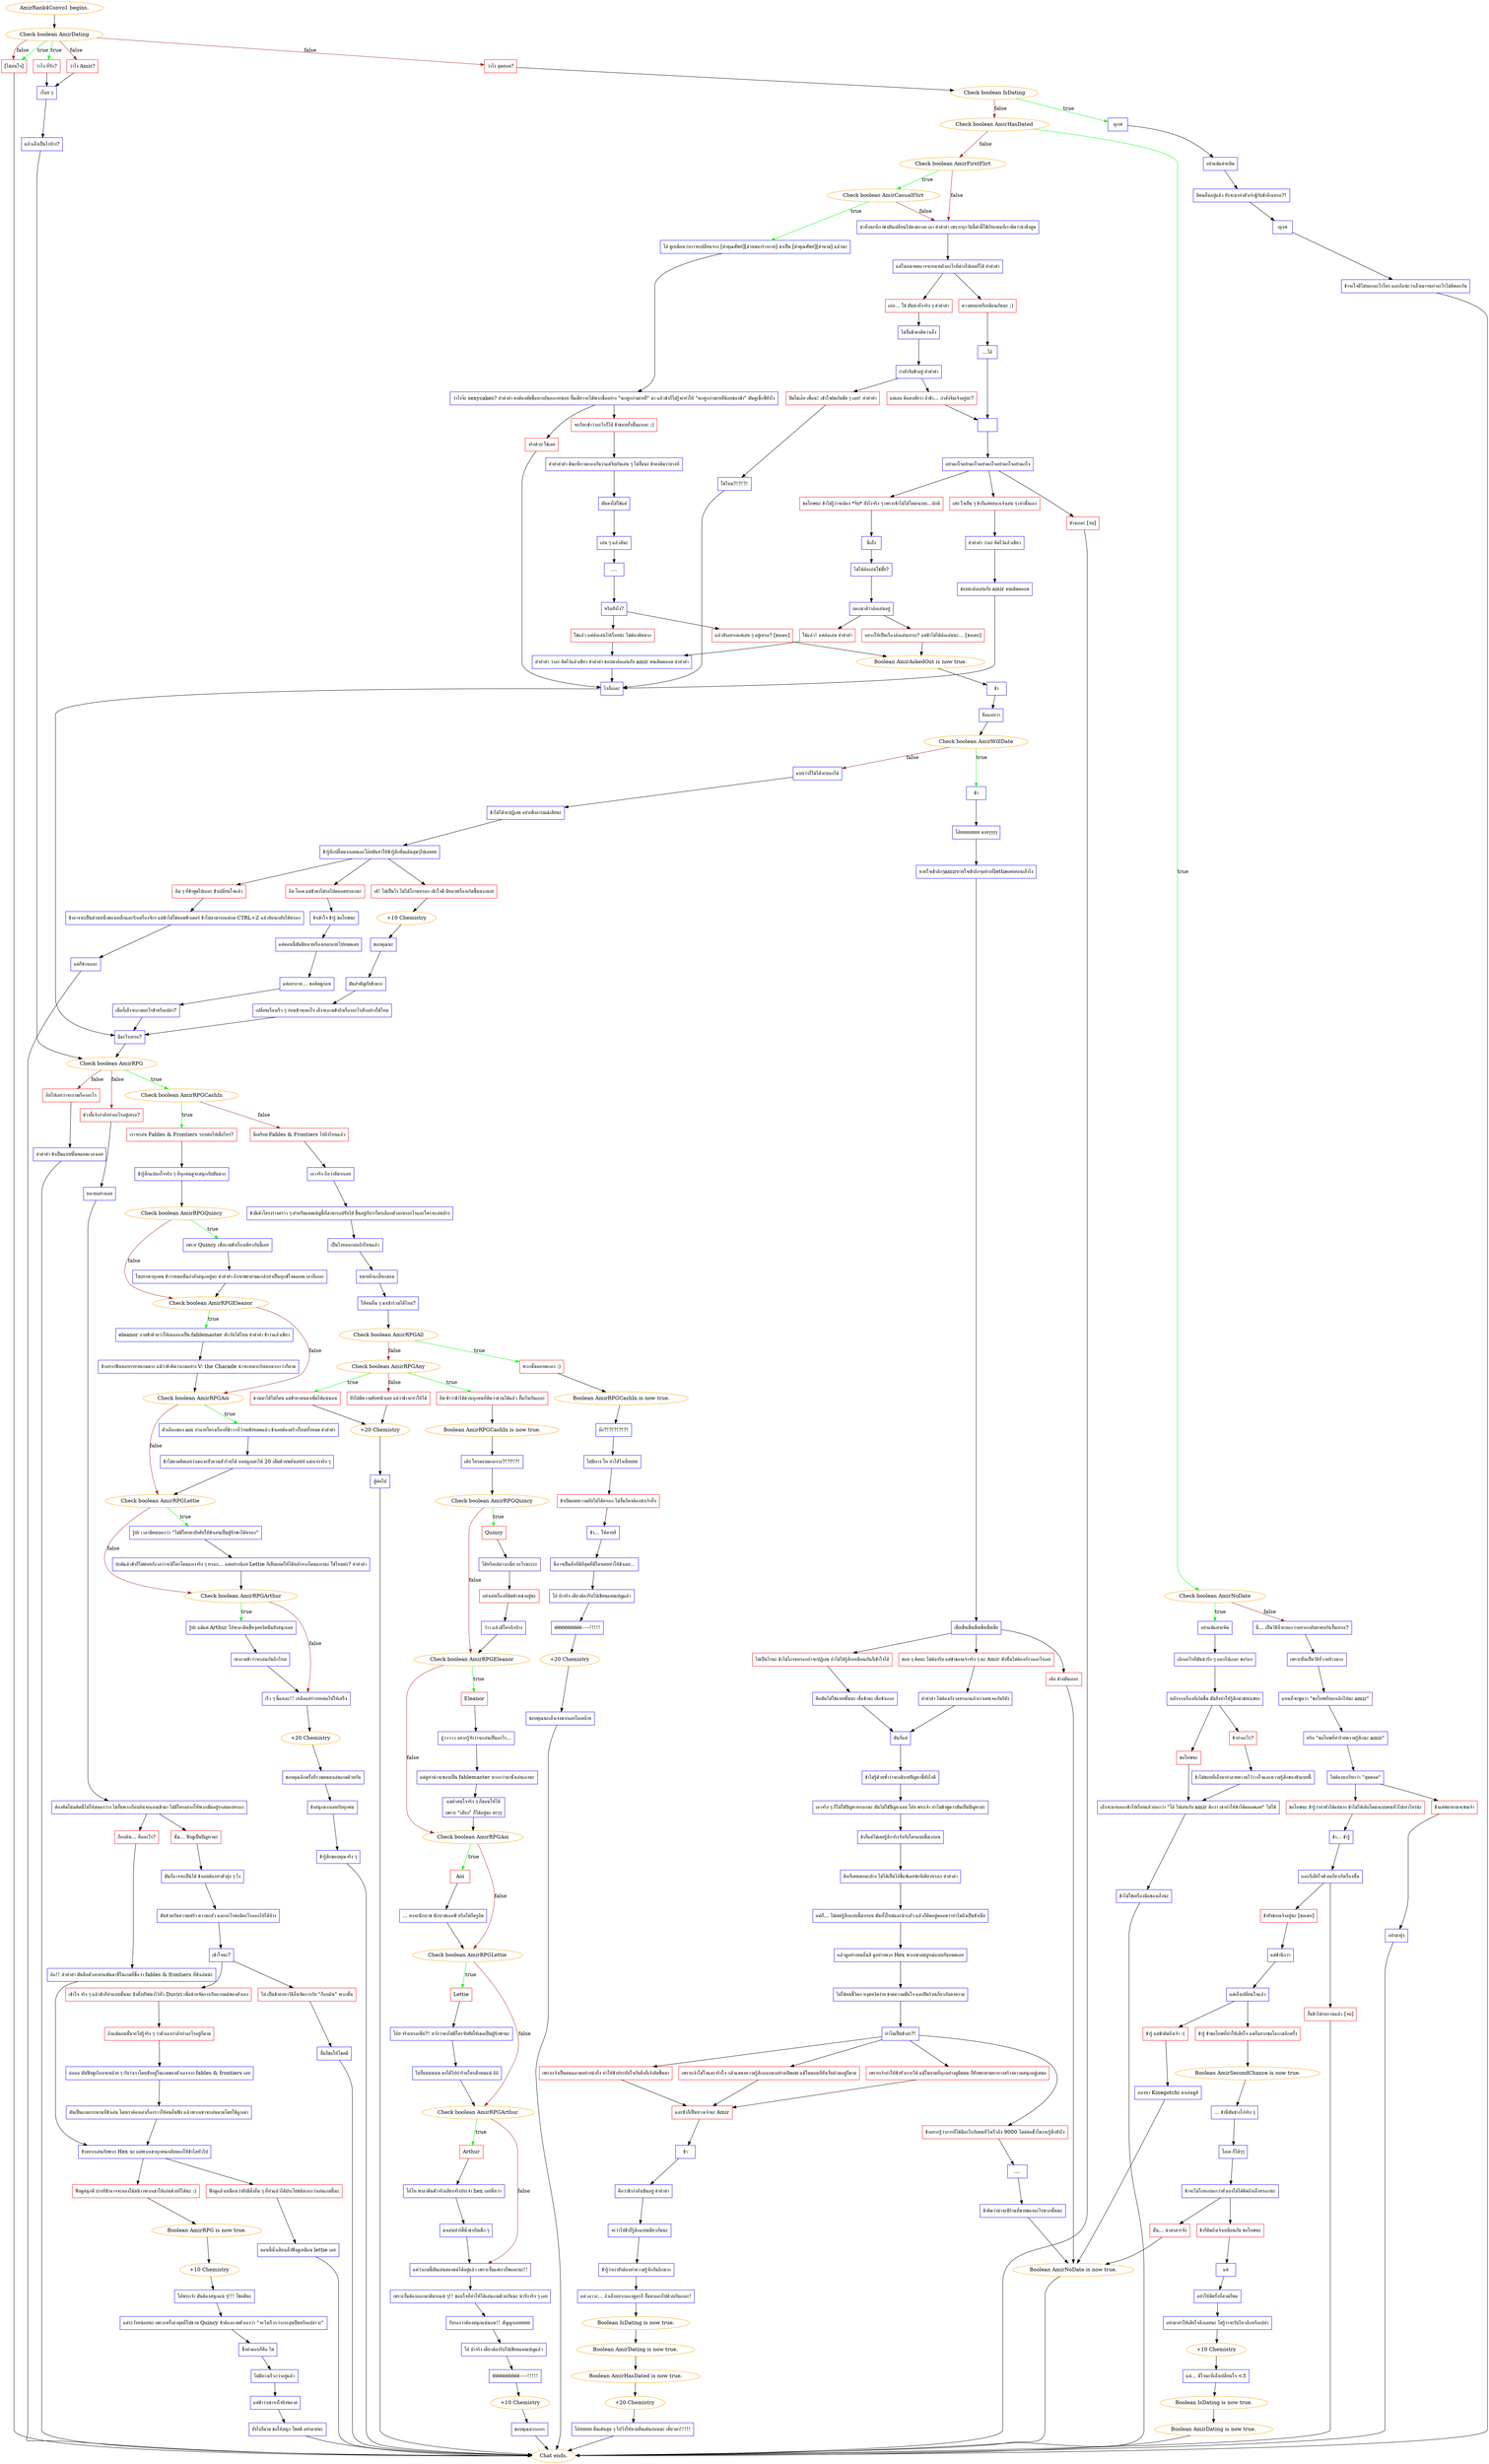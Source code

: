 digraph {
	"AmirRank4Convo1 begins." [color=orange];
		"AmirRank4Convo1 begins." -> j1546680134;
	j1546680134 [label="Check boolean AmirDating",color=orange];
		j1546680134 -> j4025794470 [label=true,color=green];
		j1546680134 -> j3001038503 [label=true,color=green];
		j1546680134 -> j4235984936 [label=false,color=brown];
		j1546680134 -> j2697549876 [label=false,color=brown];
		j1546680134 -> j3001038503 [label=false,color=brown];
	j4025794470 [label="ว่าไง ที่รัก?",shape=box,color=red];
		j4025794470 -> j3021072701;
	j3001038503 [label="[ไม่สนใจ]",shape=box,color=red];
		j3001038503 -> "Chat ends.";
	j4235984936 [label="ว่าไง Amir?",shape=box,color=red];
		j4235984936 -> j3021072701;
	j2697549876 [label="ว่าไง สุดฮอต?",shape=box,color=red];
		j2697549876 -> j2868275779;
	j3021072701 [label="เรื่อย ๆ",shape=box,color=blue];
		j3021072701 -> j758934069;
	"Chat ends." [color=orange];
	j2868275779 [label="Check boolean IsDating",color=orange];
		j2868275779 -> j1269012655 [label=true,color=green];
		j2868275779 -> j3137870552 [label=false,color=brown];
	j758934069 [label="แล้วเอ็งเป็นไงบ้าง?",shape=box,color=blue];
		j758934069 -> j951173510;
	j1269012655 [label="ทุเรศ",shape=box,color=blue];
		j1269012655 -> j38527066;
	j3137870552 [label="Check boolean AmirHasDated",color=orange];
		j3137870552 -> j1373206343 [label=true,color=green];
		j3137870552 -> j149341729 [label=false,color=brown];
	j951173510 [label="Check boolean AmirRPG",color=orange];
		j951173510 -> j2276043232 [label=true,color=green];
		j951173510 -> j645529126 [label=false,color=brown];
		j951173510 -> j1363452845 [label=false,color=brown];
	j38527066 [label="อย่าแม้แต่จะคิด",shape=box,color=blue];
		j38527066 -> j159554211;
	j1373206343 [label="Check boolean AmirNoDate",color=orange];
		j1373206343 -> j3198959023 [label=true,color=green];
		j1373206343 -> j3970284552 [label=false,color=brown];
	j149341729 [label="Check boolean AmirFirstFlirt",color=orange];
		j149341729 -> j3288259453 [label=true,color=green];
		j149341729 -> j1971414514 [label=false,color=brown];
	j2276043232 [label="Check boolean AmirRPGCashIn",color=orange];
		j2276043232 -> j2916528371 [label=true,color=green];
		j2276043232 -> j4001776047 [label=false,color=brown];
	j645529126 [label="ช่วงนี้เจ้ากำลังทำอะไรอยู่เหรอ?",shape=box,color=red];
		j645529126 -> j1164793948;
	j1363452845 [label="ลืมไปเลยว่าจะถามเรื่องอะไร",shape=box,color=red];
		j1363452845 -> j2323399136;
	j159554211 [label="มีคนอื่นอยู่แล้ว ยังจะมาทำตัวเจ้าชู้กับข้าอีกเหรอ?!",shape=box,color=blue];
		j159554211 -> j2427171590;
	j3198959023 [label="อย่าแม้แต่จะคิด",shape=box,color=blue];
		j3198959023 -> j180244186;
	j3970284552 [label="นี่... เป็นวิธีที่จะบอกว่าอยากกลับมาคบกันงั้นเหรอ?",shape=box,color=blue];
		j3970284552 -> j771292467;
	j3288259453 [label="Check boolean AmirCasualFlirt",color=orange];
		j3288259453 -> j1348255640 [label=true,color=green];
		j3288259453 -> j1971414514 [label=false,color=brown];
	j1971414514 [label="น่าทึ่งนะที่ภาษามันเปลี่ยนไปตามกาลเวลา ฮ่าฮ่าฮ่า เพราะทุกวันนี้คำนี้ใช้เรียกคนที่เราคิดว่าน่าดึงดูด",shape=box,color=blue];
		j1971414514 -> j2972698395;
	j2916528371 [label="เราจะเล่น Fables & Frontiers รอบต่อไปเมื่อไหร่?",shape=box,color=red];
		j2916528371 -> j1373408615;
	j4001776047 [label="นี่เตรียม Fables & Frontiers ไปถึงไหนแล้ว",shape=box,color=red];
		j4001776047 -> j1881711079;
	j1164793948 [label="หลายอย่างเลย",shape=box,color=blue];
		j1164793948 -> j1219669481;
	j2323399136 [label="ฮ่าฮ่าฮ่า ข้าเป็นแบบนั้นตลอดเวลาเลย",shape=box,color=blue];
		j2323399136 -> "Chat ends.";
	j2427171590 [label="ทุเรศ",shape=box,color=blue];
		j2427171590 -> j2044062206;
	j180244186 [label="เลิกอะไรที่มันน่ารัก ๆ ออกไปเถอะ ขอร้อง",shape=box,color=blue];
		j180244186 -> j564065367;
	j771292467 [label="เพราะนั่นเป็นวิธีที่วายป่วงมาก",shape=box,color=blue];
		j771292467 -> j1908582980;
	j1348255640 [label="โอ้ ดูเหมือนว่าเราจะเปลี่ยนจาก [คำคุณศัพท์][ส่วนของร่างกาย] มาเป็น [คำคุณศัพท์][คำนาม] แล้วนะ",shape=box,color=blue];
		j1348255640 -> j1965421187;
	j2972698395 [label="แต่ในอนาคตอาจจะหมายถึงอะไรที่ต่างไปเลยก็ได้ ฮ่าฮ่าฮ่า",shape=box,color=blue];
		j2972698395 -> j1875570659;
		j2972698395 -> j2355123955;
	j1373408615 [label="ข้ารู้สึกแปลกใจจริง ๆ ที่ทุกคนดูจะสนุกกับมันมาก",shape=box,color=blue];
		j1373408615 -> j1055062996;
	j1881711079 [label="เอาจริง ถือว่าดีมากเลย",shape=box,color=blue];
		j1881711079 -> j3085745015;
	j1219669481 [label="ต้องคิดโน่นคิดนี่ไม่ให้สมองว่าง ไม่งั้นพวกก็อบลินจะแอบเข้ามา ไม่มีใครอยากให้พวกมันอยู่รกสมองหรอก",shape=box,color=blue];
		j1219669481 -> j1401980905;
		j1219669481 -> j1595242781;
	j2044062206 [label="ข้าจะใจดีไม่บอกอะไรใคร และถือซะว่าเอ็งเมาจนทำอะไรไม่คิดละกัน",shape=box,color=blue];
		j2044062206 -> "Chat ends.";
	j564065367 [label="หลังจากเรื่องที่เกิดขึ้น มันยิ่งทำให้รู้สึกน่าขยะแขยง",shape=box,color=blue];
		j564065367 -> j2696541706;
		j564065367 -> j3106844035;
	j1908582980 [label="แทนที่จะพูดว่า \"ขอโทษที่บอกเลิกไปนะ amir\"",shape=box,color=blue];
		j1908582980 -> j1063612198;
	j1965421187 [label="ว่าไงจ๊ะ sexycakes? ฮ่าฮ่าฮ่า คงต้องตัดชื่อบางอันออกหน่อย งั้นเดี๋ยวจะได้พวกชื่ออย่าง \"นกฮูกกำมะหยี่\" มา แล้วข้าก็ไม่รู้จะทำให้ \"นกฮูกกำมะหยี่น้อยของข้า\" มันดูเซ็กซี่ยังไง",shape=box,color=blue];
		j1965421187 -> j2944213606;
		j1965421187 -> j2516556388;
	j1875570659 [label="เอ่อ... ใช่ มันน่าทึ่งจริง ๆ ฮ่าฮ่าฮ่า",shape=box,color=red];
		j1875570659 -> j1022242158;
	j2355123955 [label="ความหมายก็เหมือนกันนะ ;)",shape=box,color=red];
		j2355123955 -> j3711448831;
	j1055062996 [label="Check boolean AmirRPGQuincy",color=orange];
		j1055062996 -> j2389995620 [label=true,color=green];
		j1055062996 -> j3649186233 [label=false,color=brown];
	j3085745015 [label="ข้ามีเค้าโครงร่างคร่าว ๆ สำหรับแคมเปญนี้ที่สามารถปรับได้ ขึ้นอยู่กับว่าใครเลือกตัวละครอะไรและใครจะเล่นบ้าง",shape=box,color=blue];
		j3085745015 -> j558964515;
	j1401980905 [label="นั่น... ฟังดูเป็นปัญหานะ",shape=box,color=red];
		j1401980905 -> j4135420624;
	j1595242781 [label="ก็อบลิน... คืออะไร?",shape=box,color=red];
		j1595242781 -> j2376330154;
	j2696541706 [label="ขอโทษนะ",shape=box,color=red];
		j2696541706 -> j4106655710;
	j3106844035 [label="ข้าทำอะไร?",shape=box,color=red];
		j3106844035 -> j344464806;
	j1063612198 [label="หรือ \"ขอโทษที่ทำร้ายความรู้สึกนะ amir\"",shape=box,color=blue];
		j1063612198 -> j1276073518;
	j2944213606 [label="จะเรียกข้าว่าอะไรก็ได้ ข้าชอบทั้งนั้นแหละ ;)",shape=box,color=red];
		j2944213606 -> j2662712506;
	j2516556388 [label="จริงด้วย ใช่เลย",shape=box,color=red];
		j2516556388 -> j38154875;
	j1022242158 [label="ไม่งั้นข้าคงคิดว่าเอ็ง",shape=box,color=blue];
		j1022242158 -> j684160746;
	j3711448831 [label="...โอ้",shape=box,color=blue];
		j3711448831 -> j2541789957;
	j2389995620 [label="เพราะ Quincy เพิ่งถามข้าเรื่องเดียวกันนี้เลย",shape=box,color=blue];
		j2389995620 -> j584740698;
	j3649186233 [label="Check boolean AmirRPGEleanor",color=orange];
		j3649186233 -> j425327549 [label=true,color=green];
		j3649186233 -> j1319037662 [label=false,color=brown];
	j558964515 [label="เป็นไงหลอกล่อถึงไหนแล้ว",shape=box,color=blue];
		j558964515 -> j3164293178;
	j4135420624 [label="มันก็อาจจะเป็นได้ ข้าเลยต้องทำตัวยุ่ง ๆ ไง",shape=box,color=blue];
		j4135420624 -> j1705659337;
	j2376330154 [label="อ้อ!! ฮ่าฮ่าฮ่า มันคือตัวละครแฟนตาซีในเกมที่ชื่อว่า fables & frontiers ที่ข้าเล่นน่ะ",shape=box,color=blue];
		j2376330154 -> j1006379437;
	j4106655710 [label="เอ็งจะมาหลอกข้าไปเรื่อยแล้วบอกว่า \"โอ้ ไปเล่นกับ amir ดีกว่า เขาทำให้ขำได้ตลอดเลย\" ไม่ได้",shape=box,color=blue];
		j4106655710 -> j4063077976;
	j344464806 [label="ข้าไม่ชอบที่เอ็งมาทำลายความไว้วางใจและความรู้สึกของข้าแบบนี้",shape=box,color=blue];
		j344464806 -> j4106655710;
	j1276073518 [label="ไม่ต้องมาเรียกว่า \"สุดฮอต\"",shape=box,color=blue];
		j1276073518 -> j2397721241;
		j1276073518 -> j1927542096;
	j2662712506 [label="ฮ่าฮ่าฮ่าฮ่า ดีนะที่เราตกลงกันว่าแค่จีบกันเล่น ๆ ไม่งั้นนะ ข้าคงคิดว่าบางที",shape=box,color=blue];
		j2662712506 -> j534570768;
	j38154875 [label="ไงก็เถอะ",shape=box,color=blue];
		j38154875 -> j2016904725;
	j684160746 [label="กำลังจีบข้าอยู่ ฮ่าฮ่าฮ่า",shape=box,color=blue];
		j684160746 -> j2418045433;
		j684160746 -> j255841175;
	j2541789957 [label=" ",shape=box,color=blue];
		j2541789957 -> j3657672804;
	j584740698 [label="ในบรรดาทุกคน ข้าว่าหมอนั่นกำลังสนุกอยู่นะ ฮ่าฮ่าฮ่า ถึงจะพยายามแกล้งทำเป็นทุกข์ใจตลอดเวลาก็เถอะ",shape=box,color=blue];
		j584740698 -> j3649186233;
	j425327549 [label="eleanor ถามข้าด้วยว่าให้เธอลองเป็น fablemaster สักวันได้ไหม ฮ่าฮ่าฮ่า ข้าว่าแล้วเชียว",shape=box,color=blue];
		j425327549 -> j2303192872;
	j1319037662 [label="Check boolean AmirRPGAoi",color=orange];
		j1319037662 -> j3157576989 [label=true,color=green];
		j1319037662 -> j815849730 [label=false,color=brown];
	j3164293178 [label="หมายถึงเกลี้ยกล่อม",shape=box,color=blue];
		j3164293178 -> j2484678714;
	j1705659337 [label="มันช่วยกันความเศร้า ความกลัว และอะไรต่อมิอะไรออกไปได้บ้าง",shape=box,color=blue];
		j1705659337 -> j2280827489;
	j1006379437 [label="ข้าอยากเล่นกับพวก Hex นะ แต่พวกเขาทุกคนกลับบอกให้ข้าไสหัวไป",shape=box,color=blue];
		j1006379437 -> j3829923419;
		j1006379437 -> j1296618369;
	j4063077976 [label="ข้าไม่ใช่เครื่องมือของเอ็งนะ",shape=box,color=blue];
		j4063077976 -> "Chat ends.";
	j2397721241 [label="ขอโทษนะ ข้ารู้ว่าทำตัวได้แย่มาก ข้าไม่ได้เติบโตมาแบบคนทั่วไปเท่าไหร่น่ะ",shape=box,color=red];
		j2397721241 -> j2870696931;
	j1927542096 [label="ข้าแค่พยายามจะชมเจ้า",shape=box,color=red];
		j1927542096 -> j621055957;
	j534570768 [label="มันคงไม่ใช่แค่",shape=box,color=blue];
		j534570768 -> j3863944594;
	j2016904725 [label="มีอะไรเหรอ?",shape=box,color=blue];
		j2016904725 -> j951173510;
	j2418045433 [label="ปัดโธ่เอ๊ย เพื่อน! เข้าใจผิดกันชัด ๆ เลย! ฮ่าฮ่าฮ่า",shape=box,color=red];
		j2418045433 -> j526876074;
	j255841175 [label="แต่เอ่อ คือสงสัยว่า ถ้าข้า... กำลังจีบเจ้าอยู่ล่ะ?",shape=box,color=red];
		j255841175 -> j2541789957;
	j3657672804 [label="อย่าตกใจอย่าตกใจอย่าตกใจอย่าตกใจอย่าตกใจ",shape=box,color=blue];
		j3657672804 -> j1148921479;
		j3657672804 -> j2653706373;
		j3657672804 -> j706458422;
	j2303192872 [label="ข้าอยากฟังเธอบรรยายเกมมาก แม้ว่าข้าคิดว่าเกมอย่าง V: the Charade น่าจะเหมาะกับเธอมากกว่าก็ตาม",shape=box,color=blue];
		j2303192872 -> j1319037662;
	j3157576989 [label="ตัวเลือกของ aoi ทำลายโครงเรื่องที่ข้าวางไว้จนพังหมดแล้ว ข้าเลยต้องสร้างใหม่ทั้งหมด ฮ่าฮ่าฮ่า",shape=box,color=blue];
		j3157576989 -> j1700271571;
	j815849730 [label="Check boolean AmirRPGLettie",color=orange];
		j815849730 -> j1440860380 [label=true,color=green];
		j815849730 -> j2768534854 [label=false,color=brown];
	j2484678714 [label="ให้คนอื่น ๆ มาเข้าร่วมได้ไหม?",shape=box,color=blue];
		j2484678714 -> j2900695109;
	j2280827489 [label="เข้าใจนะ?",shape=box,color=blue];
		j2280827489 -> j301648752;
		j2280827489 -> j3975805058;
	j3829923419 [label="ฟังดูสนุกดี บางทีข้าอาจจะลองโน้มน้าวพวกเขาให้เล่นด้วยก็ได้นะ :)",shape=box,color=red];
		j3829923419 -> j1644019108;
	j1296618369 [label="ฟังดูแล้วเหมือนว่ายังมีสิ่งอื่น ๆ ที่ทำแล้วได้ประโยชน์มากกว่าเล่นเกมนี้นะ",shape=box,color=red];
		j1296618369 -> j1358314858;
	j2870696931 [label="ข้า... ข้ารู้",shape=box,color=blue];
		j2870696931 -> j3646848988;
	j621055957 [label="อย่ามายุ่ง",shape=box,color=blue];
		j621055957 -> "Chat ends.";
	j3863944594 [label="เล่น ๆ แล้วสินะ",shape=box,color=blue];
		j3863944594 -> j345528921;
	j526876074 [label="ใช่ไหม?!?!?!",shape=box,color=blue];
		j526876074 -> j38154875;
	j1148921479 [label="เฮ่ย ใจเย็น ๆ ข้าก็แค่หยอกเจ้าเล่น ๆ เท่านั้นเอง",shape=box,color=red];
		j1148921479 -> j4091136410;
	j2653706373 [label="ขอโทษนะ ข้าไม่รู้ว่าจะต้อง *จีบ* ยังไงจริง ๆ เพราะข้าไม่ได้โตมาแบบ...ปกติ",shape=box,color=red];
		j2653706373 -> j2220905888;
	j706458422 [label="ช่างเถอะ [จบ]",shape=box,color=red];
		j706458422 -> "Chat ends.";
	j1700271571 [label="ข้าไม่คาดคิดเลยว่าเธอจะยั่วยวนตัวร้ายได้ ทอยลูกเต๋าได้ 20 เต็มด้วยพลังเสน่ห์ แม่งเจ๋งจริง ๆ",shape=box,color=blue];
		j1700271571 -> j815849730;
	j1440860380 [label="รู้ปะ เวลามีคนบอกว่า \"ไม่มีใครมาบังคับให้ข้าเล่นเป็นผู้รักษาได้หรอก\"",shape=box,color=blue];
		j1440860380 -> j3960085246;
	j2768534854 [label="Check boolean AmirRPGArthur",color=orange];
		j2768534854 -> j2774114512 [label=true,color=green];
		j2768534854 -> j981533516 [label=false,color=brown];
	j2900695109 [label="Check boolean AmirRPGAll",color=orange];
		j2900695109 -> j3439782794 [label=true,color=green];
		j2900695109 -> j3439868174 [label=false,color=brown];
	j301648752 [label="เข้าใจ จริง ๆ แล้วข้าก็ทำแบบนั้นนะ ข้าตั้งปริศนาไว้ทั่ว Duviri เพื่อช่วยจัดการกับอารมณ์ของตัวเอง",shape=box,color=red];
		j301648752 -> j1125412453;
	j3975805058 [label="ไม่ เป็นข้าคงหาวิธีอื่นจัดการกับ \"ก็อบลิน\" พวกนั้น",shape=box,color=red];
		j3975805058 -> j2940817922;
	j1644019108 [label="Boolean AmirRPG is now true.",color=orange];
		j1644019108 -> j1300014261;
	j1358314858 [label="ตอนนี้น้ำเสียงเอ็งฟังดูเหมือน lettie เลย",shape=box,color=blue];
		j1358314858 -> "Chat ends.";
	j3646848988 [label="และก็เสียใจด้วยเกี่ยวกับเรื่องนั้น",shape=box,color=blue];
		j3646848988 -> j503377787;
		j3646848988 -> j3098459513;
	j345528921 [label="....",shape=box,color=blue];
		j345528921 -> j2313438227;
	j4091136410 [label="ฮ่าฮ่าฮ่า ว่าละ คิดไว้แล้วเชียว",shape=box,color=blue];
		j4091136410 -> j726139154;
	j2220905888 [label="นี่เอ็ง",shape=box,color=blue];
		j2220905888 -> j2048268482;
	j3960085246 [label="ปกติแล้วข้าก็ไม่ค่อยกังวลว่าจะมีใครโดนแทงจริง ๆ หรอก... แต่อย่างน้อย Lettie ก็เย็บแผลให้ได้หลังจากโดนแทงนะ ใช่ไหมล่ะ? ฮ่าฮ่าฮ่า",shape=box,color=blue];
		j3960085246 -> j2768534854;
	j2774114512 [label="รู้ปะ แม้แต่ Arthur ไอ้พาลาดินขี้หงุดหงิดนั่นยังสนุกเลย",shape=box,color=blue];
		j2774114512 -> j2104148284;
	j981533516 [label="เร็ว ๆ นี้แหละ!! เหลือแค่ร่างบทต่อไปให้เสร็จ",shape=box,color=blue];
		j981533516 -> j1056792600;
	j3439782794 [label="พวกนั้นตอบตกลง :)",shape=box,color=red];
		j3439782794 -> j3088479882;
	j3439868174 [label="Check boolean AmirRPGAny",color=orange];
		j3439868174 -> j228291682 [label=true,color=green];
		j3439868174 -> j1011540105 [label=true,color=green];
		j3439868174 -> j61446691 [label=false,color=brown];
	j1125412453 [label="ถึงแม้ตอนนั้นจะไม่รู้จริง ๆ ว่าตัวเองกำลังทำอะไรอยู่ก็ตาม",shape=box,color=red];
		j1125412453 -> j1203935268;
	j2940817922 [label="งั้นก็ขอให้โชคดี",shape=box,color=blue];
		j2940817922 -> "Chat ends.";
	j1300014261 [label="+10 Chemistry",color=orange];
		j1300014261 -> j615833150;
	j503377787 [label="ข้ายังชอบเจ้าอยู่นะ [ขอเดท]",shape=box,color=red];
		j503377787 -> j172047452;
	j3098459513 [label="งั้นข้าไม่รบกวนแล้ว [จบ]",shape=box,color=red];
		j3098459513 -> "Chat ends.";
	j2313438227 [label="หรือยังไง?",shape=box,color=blue];
		j2313438227 -> j1337091154;
		j2313438227 -> j1023996655;
	j726139154 [label="ชอบมาล้อเล่นกับ amir คนเดิมตลอด",shape=box,color=blue];
		j726139154 -> j38154875;
	j2048268482 [label="ไม่ได้ล้อเล่นใช่มั้ย?",shape=box,color=blue];
		j2048268482 -> j2893499389;
	j2104148284 [label="เขาถามข้าว่าจะเล่นกันอีกไหม",shape=box,color=blue];
		j2104148284 -> j981533516;
	j1056792600 [label="+20 Chemistry",color=orange];
		j1056792600 -> j1527195886;
	j3088479882 [label="Boolean AmirRPGCashIn is now true.",color=orange];
		j3088479882 -> j3182652967;
	j228291682 [label="อืม ข้าว่าข้าได้ชวนทุกคนที่คิดว่าชวนได้แล้ว งั้นเริ่มกันเถอะ",shape=box,color=red];
		j228291682 -> j1945550199;
	j1011540105 [label="ชวนมาได้ไม่กี่คน แต่ข้าหาคนมาเพิ่มได้แน่นอน",shape=box,color=red];
		j1011540105 -> j1182455990;
	j61446691 [label="ยังไม่มีความคืบหน้าเลย แต่ว่าข้าจะทำให้ได้",shape=box,color=red];
		j61446691 -> j1182455990;
	j1203935268 [label="อ๋อออ มันฟังดูเกือบจะคล้าย ๆ กับว่าเราโดนขังอยู่ในเกมของตัวเองจาก fables & frontiers เลย",shape=box,color=blue];
		j1203935268 -> j830688231;
	j615833150 [label="โอ้พระเจ้า มันต้องสนุกแน่ ๆ!!! โชคดีนะ",shape=box,color=blue];
		j615833150 -> j3493087184;
	j172047452 [label="แต่ข้านึกว่า",shape=box,color=blue];
		j172047452 -> j3529760525;
	j1337091154 [label="แล้วยังอยากแค่เล่น ๆ อยู่เหรอ? [ขอเดท]",shape=box,color=red];
		j1337091154 -> j3356016355;
	j1023996655 [label="ใช่แล้ว แค่ล้อเล่นไปเรื่อยน่ะ ไม่ต้องคิดมาก",shape=box,color=red];
		j1023996655 -> j3822779701;
	j2893499389 [label="บอกมาสิว่าล้อเล่นอยู่",shape=box,color=blue];
		j2893499389 -> j2339444444;
		j2893499389 -> j1147354856;
	j1527195886 [label="ขอบคุณอีกครั้งที่รวมคนมาเล่นเกมด้วยกัน",shape=box,color=blue];
		j1527195886 -> j1806876575;
	j3182652967 [label="ห๊ะ?!?!?!?!?!",shape=box,color=blue];
		j3182652967 -> j2565245499;
	j1945550199 [label="Boolean AmirRPGCashIn is now true.",color=orange];
		j1945550199 -> j2688615271;
	j1182455990 [label="+20 Chemistry",color=orange];
		j1182455990 -> j2254725699;
	j830688231 [label="มันเป็นเกมกระดานที่ข้าเล่น โดยเราต้องเล่าเรื่องราวให้คนอื่นฟัง แล้วพวกเขาจะเล่นตามโดยใช้ลูกเต๋า",shape=box,color=blue];
		j830688231 -> j1006379437;
	j3493087184 [label="แต่ระวังหน่อยนะ เพราะครั้งล่าสุดที่ไปชวน Quincy ข้าต้องถามตัวเองว่า \"จะวิ่งเร็วกว่ากระสุนปืนหรือเปล่าวะ\"",shape=box,color=blue];
		j3493087184 -> j4282358729;
	j3529760525 [label="แต่เอ็งเปลี่ยนใจแล้ว",shape=box,color=blue];
		j3529760525 -> j1338574013;
		j3529760525 -> j3482007870;
	j3356016355 [label="Boolean AmirAskedOut is now true.",color=orange];
		j3356016355 -> j1459816909;
	j3822779701 [label="ฮ่าฮ่าฮ่า ว่าละ คิดไว้แล้วเชียว ฮ่าฮ่าฮ่า ชอบมาล้อเล่นกับ amir คนเดิมตลอด ฮ่าฮ่าฮ่า",shape=box,color=blue];
		j3822779701 -> j38154875;
	j2339444444 [label="อยากให้เป็นเรื่องล้อเล่นเหรอ? แต่ข้าไม่ได้ล้อเล่นนะ... [ขอเดท]",shape=box,color=red];
		j2339444444 -> j3356016355;
	j1147354856 [label="ใช่แล้ว! แค่ล้อเล่น ฮ่าฮ่าฮ่า",shape=box,color=red];
		j1147354856 -> j3822779701;
	j1806876575 [label="ข้าสนุกมากเลยกับทุกคน",shape=box,color=blue];
		j1806876575 -> j1622866980;
	j2565245499 [label="ไม่มีทาง โห ทำได้ไงเนี่ยยยย",shape=box,color=blue];
		j2565245499 -> j3796866913;
	j2688615271 [label="เฮ้ย ใครตอบตกลงวะ?!??!?!",shape=box,color=blue];
		j2688615271 -> j3110991413;
	j2254725699 [label="สู้ต่อไป",shape=box,color=blue];
		j2254725699 -> "Chat ends.";
	j4282358729 [label="ซึ่งคำตอบก็คือ ไม่",shape=box,color=blue];
		j4282358729 -> j63857105;
	j1338574013 [label="ข้ารู้ แต่ข้าคิดถึงเจ้า :(",shape=box,color=red];
		j1338574013 -> j364138700;
	j3482007870 [label="ข้ารู้ ข้าขอโทษที่ทำให้เสียใจ แต่ก็อยากขอโอกาสอีกครั้ง",shape=box,color=red];
		j3482007870 -> j3263630004;
	j1459816909 [label="ข้า",shape=box,color=blue];
		j1459816909 -> j1005759845;
	j1622866980 [label="ข้ารู้สึกขอบคุณจริง ๆ",shape=box,color=blue];
		j1622866980 -> "Chat ends.";
	j3796866913 [label="ข้าเปิดเผยความลับไม่ได้หรอก ไม่งั้นก็คงต้องฆ่าเจ้าทิ้ง",shape=box,color=red];
		j3796866913 -> j1434877473;
	j3110991413 [label="Check boolean AmirRPGQuincy",color=orange];
		j3110991413 -> j4028913193 [label=true,color=green];
		j3110991413 -> j3861748651 [label=false,color=brown];
	j63857105 [label="ไม่มีทางเร็วกว่าอยู่แล้ว",shape=box,color=blue];
		j63857105 -> j2598444117;
	j364138700 [label="ลองหา Kinegotchi มาเล่นดูสิ",shape=box,color=blue];
		j364138700 -> j1438323710;
	j3263630004 [label="Boolean AmirSecondChance is now true.",color=orange];
		j3263630004 -> j3249811919;
	j1005759845 [label="คือแบบว่า",shape=box,color=blue];
		j1005759845 -> j2482289751;
	j1434877473 [label="ข้า… ให้ตายสิ",shape=box,color=blue];
		j1434877473 -> j2258511610;
	j4028913193 [label="Quincy",shape=box,color=red];
		j4028913193 -> j3631695690;
	j3861748651 [label="Check boolean AmirRPGEleanor",color=orange];
		j3861748651 -> j3007454544 [label=true,color=green];
		j3861748651 -> j706044045 [label=false,color=brown];
	j2598444117 [label="แต่ข้าว่าเขาจงใจยิงพลาด",shape=box,color=blue];
		j2598444117 -> j2515775224;
	j1438323710 [label="Boolean AmirNoDate is now true.",color=orange];
		j1438323710 -> "Chat ends.";
	j3249811919 [label="... ข้านี่มันช่างโง่จริง ๆ",shape=box,color=blue];
		j3249811919 -> j1367831554;
	j2482289751 [label="Check boolean AmirWillDate",color=orange];
		j2482289751 -> j314964731 [label=true,color=green];
		j2482289751 -> j1902442922 [label=false,color=brown];
	j2258511610 [label="นี่อาจเป็นสิ่งที่ดีที่สุดที่มีใครเคยทำให้ข้าเลย…",shape=box,color=blue];
		j2258511610 -> j2033793773;
	j3631695690 [label="โม้หรือเปล่าวะเนี่ย อะไรนะะะะ",shape=box,color=blue];
		j3631695690 -> j4235249537;
	j3007454544 [label="Eleanor",shape=box,color=red];
		j3007454544 -> j3990041458;
	j706044045 [label="Check boolean AmirRPGAoi",color=orange];
		j706044045 -> j627528681 [label=true,color=green];
		j706044045 -> j1524087374 [label=false,color=brown];
	j2515775224 [label="ยังไงก็ตาม ขอให้สนุก โชคดี อย่าตายนะ",shape=box,color=blue];
		j2515775224 -> "Chat ends.";
	j1367831554 [label="โอเค ก็ได้ๆๆ",shape=box,color=blue];
		j1367831554 -> j232549869;
	j314964731 [label="ข้า",shape=box,color=blue];
		j314964731 -> j4017401797;
	j1902442922 [label="แบบว่าก็ไม่ได้จะบอกไม่",shape=box,color=blue];
		j1902442922 -> j3822335639;
	j2033793773 [label="โอ้ บ้าจริง เดี๋ยวต้องรีบไปเขียนแคมเปญแล้ว",shape=box,color=blue];
		j2033793773 -> j4249947123;
	j4235249537 [label="อย่าเอ่ยเรื่องที่ติดค้างเขาอยู่นะ",shape=box,color=red];
		j4235249537 -> j249346093;
	j3990041458 [label="อู้ววววว อยากรู้จังว่าจะเล่นเป็นอะไร...",shape=box,color=blue];
		j3990041458 -> j970811755;
	j627528681 [label="Aoi",shape=box,color=red];
		j627528681 -> j414930227;
	j1524087374 [label="Check boolean AmirRPGLettie",color=orange];
		j1524087374 -> j1002970805 [label=true,color=green];
		j1524087374 -> j2397807320 [label=false,color=brown];
	j232549869 [label="ข้าจะไม่โกหกบอกว่าตัวเองไม่ได้คิดถึงเอ็งหรอกนะ",shape=box,color=blue];
		j232549869 -> j278720148;
		j232549869 -> j3038547486;
	j4017401797 [label="โอ้ยยยยยยยย ตายๆๆๆๆ",shape=box,color=blue];
		j4017401797 -> j443687578;
	j3822335639 [label="ข้าไม่ได้จะปฏิเสธ อย่าเพิ่งอารมณ์เสียนะ",shape=box,color=blue];
		j3822335639 -> j1656050073;
	j4249947123 [label="ฟฟฟฟฟฟฟฟฟ-----!!!!!",shape=box,color=blue];
		j4249947123 -> j3746118265;
	j249346093 [label="ว้าว แล้วมีใครอีกบ้าง",shape=box,color=blue];
		j249346093 -> j3861748651;
	j970811755 [label="แต่ดูท่าน่าจะชอบเป็น fablemaster มากกว่ามานั่งเล่นเองนะ",shape=box,color=blue];
		j970811755 -> j1942199995;
	j414930227 [label="... คงจะนักบวช นักบวชเอลฟ์ หรือไม่ก็ดรูอิด",shape=box,color=blue];
		j414930227 -> j1524087374;
	j1002970805 [label="Lettie",shape=box,color=red];
		j1002970805 -> j2706563494;
	j2397807320 [label="Check boolean AmirRPGArthur",color=orange];
		j2397807320 -> j1647013780 [label=true,color=green];
		j2397807320 -> j749310784 [label=false,color=brown];
	j278720148 [label="ข้าก็คิดถึงเจ้าเหมือนกัน ขอโทษนะ",shape=box,color=red];
		j278720148 -> j3035475636;
	j3038547486 [label="นั่น... น่าสงสารจัง",shape=box,color=red];
		j3038547486 -> j1438323710;
	j443687578 [label="หายใจเข้าลึกๆamirหายใจเข้าลึกๆอย่างที่lettieเคยสอนเอ็งไง",shape=box,color=blue];
		j443687578 -> j2017675411;
	j1656050073 [label="ข้ารู้สึกปลื้มมากเลยและโอ๊ยมันทำให้ข้ารู้สึกตื่นเต้นสุดๆไปเลยยย",shape=box,color=blue];
		j1656050073 -> j3906070483;
		j1656050073 -> j1445083126;
		j1656050073 -> j2221211363;
	j3746118265 [label="+20 Chemistry",color=orange];
		j3746118265 -> j2280487306;
	j1942199995 [label="แต่ถ้าสนใจจริง ๆ ก็สอนให้ได้
เพราะ \"เสียง\" ก็ได้อยู่นะ ฮะๆๆ",shape=box,color=blue];
		j1942199995 -> j706044045;
	j2706563494 [label="โอ้ย จริงเหรอเนี่ย?! หวังว่าคงไม่มีใครจับยัดให้เธอเป็นผู้รักษานะ",shape=box,color=blue];
		j2706563494 -> j2419285169;
	j1647013780 [label="Arthur",shape=box,color=red];
		j1647013780 -> j1323443494;
	j749310784 [label="แต่ว่าเกมนี้มันเล่นสองคนได้อยู่แล้ว เพราะงั้นแค่เราก็พอละนะ!!",shape=box,color=blue];
		j749310784 -> j2510869756;
	j3035475636 [label="แค่",shape=box,color=blue];
		j3035475636 -> j2915409455;
	j2017675411 [label="เชี่ยเชี่ยเชี่ยเชี่ยเชี่ยเชี่ยเชี่ย",shape=box,color=blue];
		j2017675411 -> j2748704082;
		j2017675411 -> j3457073941;
		j2017675411 -> j2361064457;
	j3906070483 [label="เฮ้! ไม่เป็นไร ไม่ได้โกรธหรอก เข้าใจดี มีหลายเรื่องเกิดขึ้นมากมาย",shape=box,color=red];
		j3906070483 -> j4194868903;
	j1445083126 [label="อืม โอเค แต่ข้าคงไม่รอไปตลอดหรอกนะ",shape=box,color=red];
		j1445083126 -> j440392484;
	j2221211363 [label="ลืม ๆ ที่ข้าพูดไปเถอะ ข้าเปลี่ยนใจแล้ว",shape=box,color=red];
		j2221211363 -> j2041243375;
	j2280487306 [label="ขอบคุณนะเอ็งเจ๋งมากเลยโอเคบ๊าย",shape=box,color=blue];
		j2280487306 -> "Chat ends.";
	j2419285169 [label="ไม่งั้นนนนนน คงได้ไปทำร้ายใครสักคนแน่ อิอิ",shape=box,color=blue];
		j2419285169 -> j2397807320;
	j1323443494 [label="โอ้โห พาลาดินตัวจริงเสียงจริงประจำ hex เลยนี่หว่า",shape=box,color=blue];
		j1323443494 -> j1083373140;
	j2510869756 [label="เพราะงั้นต้องออกมาดีมากแน่ ๆ!! ขอบใจที่ทำให้ได้เล่นเกมด้วยกันนะ น่ารักจริง ๆ เลย",shape=box,color=blue];
		j2510869756 -> j1314517186;
	j2915409455 [label="อย่าให้มีครั้งที่สามก็พอ",shape=box,color=blue];
		j2915409455 -> j4074343956;
	j2748704082 [label="เฮ้อ ช่างมันเถอะ",shape=box,color=red];
		j2748704082 -> j1438323710;
	j3457073941 [label="ค่อย ๆ คิดนะ ไม่ต้องรีบ แต่ข้าชอบเจ้าจริง ๆ นะ Amir ดังนั้นไม่ต้องกังวลอะไรเลย",shape=box,color=red];
		j3457073941 -> j1436368113;
	j2361064457 [label="ไม่เป็นไรนะ ข้าไม่โกรธหรอกถ้าจะปฏิเสธ ถ้าไม่ได้รู้สึกเหมือนกันก็เข้าใจได้",shape=box,color=red];
		j2361064457 -> j3653687722;
	j4194868903 [label="+10 Chemistry",color=orange];
		j4194868903 -> j3020913860;
	j440392484 [label="ข้าเข้าใจ ข้ารู้ ขอโทษนะ",shape=box,color=blue];
		j440392484 -> j3012177693;
	j2041243375 [label="ข้าอาจจะเป็นส่วนหนึ่งของเหล็กและรักเครื่องจักร แต่ข้าไม่ใช่คอมพิวเตอร์ ข้าไม่สามารถแค่กด CTRL+Z แล้วย้อนกลับได้หรอก",shape=box,color=blue];
		j2041243375 -> j3044723391;
	j1083373140 [label="มาเล่นปาร์ตี้น้ำชากับเด็ก ๆ",shape=box,color=blue];
		j1083373140 -> j749310784;
	j1314517186 [label="รับรองว่าต้องสนุกแน่นอน!! สัญญาเลยยยยย",shape=box,color=blue];
		j1314517186 -> j294620305;
	j4074343956 [label="อย่ามาทำให้เสียใจอีกเลยนะ ไม่รู้ว่าจะรับไหวอีกหรือเปล่า",shape=box,color=blue];
		j4074343956 -> j571427680;
	j1436368113 [label="ฮ่าฮ่าฮ่า ไม่ต้องกังวลหรอกแล้วเราเคยเจอกันรึยัง",shape=box,color=blue];
		j1436368113 -> j2783442356;
	j3653687722 [label="คือมันไม่ใช่แบบนั้นนะ เชื่อข้านะ เชื่อข้าเถอะ",shape=box,color=blue];
		j3653687722 -> j2783442356;
	j3020913860 [label="ขอบคุณนะ",shape=box,color=blue];
		j3020913860 -> j2957114062;
	j3012177693 [label="แค่ตอนนี้มันมีหลายเรื่องเยอะแยะไปหมดเลย",shape=box,color=blue];
		j3012177693 -> j3974974255;
	j3044723391 [label="แต่ก็ช่างเถอะ",shape=box,color=blue];
		j3044723391 -> "Chat ends.";
	j294620305 [label="โอ้ บ้าจริง เดี๋ยวต้องรีบไปเขียนแคมเปญแล้ว",shape=box,color=blue];
		j294620305 -> j2495298626;
	j571427680 [label="+10 Chemistry",color=orange];
		j571427680 -> j2085734910;
	j2783442356 [label="มันก็แค่",shape=box,color=blue];
		j2783442356 -> j790366402;
	j2957114062 [label="มันสำคัญกับข้ามาก",shape=box,color=blue];
		j2957114062 -> j1231467920;
	j3974974255 [label="แค่อยากจะ... ขอคิดดูก่อน",shape=box,color=blue];
		j3974974255 -> j246929994;
	j2495298626 [label="ฟฟฟฟฟฟฟฟฟ-----!!!!!",shape=box,color=blue];
		j2495298626 -> j2244985178;
	j2085734910 [label="แต่... ดีใจนะที่เอ็งเปลี่ยนใจ <3",shape=box,color=blue];
		j2085734910 -> j1300687325;
	j790366402 [label="ข้าไม่รู้ด้วยซ้ำว่าจะอธิบายปัญหานี้ยังไงดี",shape=box,color=blue];
		j790366402 -> j459307600;
	j1231467920 [label="เปลี่ยนเรื่องเร็ว ๆ ก่อนข้าจะตกใจ เอ็งจะถามข้าถึงเรื่องอะไรสักอย่างใช่ไหม",shape=box,color=blue];
		j1231467920 -> j2016904725;
	j246929994 [label="เมื่อกี้เอ็งจะถามอะไรข้าหรือเปล่า?",shape=box,color=blue];
		j246929994 -> j2016904725;
	j2244985178 [label="+10 Chemistry",color=orange];
		j2244985178 -> j1981342272;
	j1300687325 [label="Boolean IsDating is now true.",color=orange];
		j1300687325 -> j3778687735;
	j459307600 [label="เอาจริง ๆ ก็ไม่ใช่ปัญหาหรอกนะ มันไม่ใช่ปัญหาเลย โอ้ย พระเจ้า ทำไมข้าพูดว่ามันเป็นปัญหาล่ะ",shape=box,color=blue];
		j459307600 -> j2713544675;
	j1981342272 [label="ขอบคุณมากกกก",shape=box,color=blue];
		j1981342272 -> "Chat ends.";
	j3778687735 [label="Boolean AmirDating is now true.",color=orange];
		j3778687735 -> "Chat ends.";
	j2713544675 [label="ข้าก็แค่ไม่เคยรู้สึกจริงจังกับใครแบบนี้มาก่อน",shape=box,color=blue];
		j2713544675 -> j1798357512;
	j1798357512 [label="คือก็เคยเดทมาบ้าง ไม่ได้เป็นไอ้ขี้แพ้เลยซะทีเดียวหรอก ฮ่าฮ่าฮ่า",shape=box,color=blue];
		j1798357512 -> j2941534109;
	j2941534109 [label="แต่ก็... ไม่เคยรู้สึกแบบนี้มาก่อน มันทั้งใหม่และน่ากลัว แล้วก็คิดอยู่ตลอดว่าทำไมถึงเป็นข้าเนี่ย",shape=box,color=blue];
		j2941534109 -> j3421932255;
	j3421932255 [label="แล้วดูอย่างคนอื่นสิ ดูอย่างพวก Hex พวกเขาสมบูรณ์แบบกันหมดเลย",shape=box,color=blue];
		j3421932255 -> j1357464515;
	j1357464515 [label="ไม่ใช่คนขี้วิตก หงุดหงิดง่าย ขาดความมั่นใจ และฝันร้ายเกี่ยวกับสงคราม",shape=box,color=blue];
		j1357464515 -> j1429244405;
	j1429244405 [label="ทำไมเป็นข้าล่ะ?!",shape=box,color=blue];
		j1429244405 -> j556828078;
		j1429244405 -> j1745271247;
		j1429244405 -> j3195753116;
		j1429244405 -> j3537526354;
	j556828078 [label="เพราะเจ้าเป็นคนฉลาดอย่างน่าทึ่ง ทำให้ข้าประทับใจกับสิ่งที่เจ้าคิดขึ้นมา",shape=box,color=red];
		j556828078 -> j3775602328;
	j1745271247 [label="เพราะเจ้าใส่ใจและจริงใจ กล้าแสดงความรู้สึกออกมาอย่างเปิดเผย แม้ในตอนที่ยังเจ็บปวดอยู่ก็ตาม",shape=box,color=red];
		j1745271247 -> j3775602328;
	j3195753116 [label="เพราะเจ้าทำให้ข้าหัวเราะได้ แม้ในยามที่ทุกอย่างดูมืดมน ก็ยังพยายามหาทางสร้างความสนุกอยู่เสมอ",shape=box,color=red];
		j3195753116 -> j3775602328;
	j3537526354 [label="ข้าอยากรู้ว่าการที่ได้มีอะไรกับคนที่วิ่งเร็วถึง 9000 ไมล์ต่อชั่วโมงจะรู้สึกยังไง",shape=box,color=red];
		j3537526354 -> j2042433833;
	j3775602328 [label="และข้าก็เป็นห่วงเจ้านะ Amir",shape=box,color=red];
		j3775602328 -> j2521039449;
	j2042433833 [label="....",shape=box,color=blue];
		j2042433833 -> j803371344;
	j2521039449 [label="ข้า",shape=box,color=blue];
		j2521039449 -> j1645464553;
	j803371344 [label="ข้าคิดว่าน่าจะมีร้านที่ขายของอะไรพวกนั้นนะ",shape=box,color=blue];
		j803371344 -> j1438323710;
	j1645464553 [label="คือว่าข้ากำลังเขินอยู่ ฮ่าฮ่าฮ่า",shape=box,color=blue];
		j1645464553 -> j514605654;
	j514605654 [label="จะว่าไปข้าก็รู้สึกแบบเดียวกันนะ",shape=box,color=blue];
		j514605654 -> j1570630244;
	j1570630244 [label="ข้ารู้ว่าเรายังต้องทำความรู้จักกันอีกมาก",shape=box,color=blue];
		j1570630244 -> j3250342097;
	j3250342097 [label="แต่ เอาวะ... ถ้าเอ็งอยากลองดูละก็ งั้นมาลองไปด้วยกันเถอะ!",shape=box,color=blue];
		j3250342097 -> j1547918898;
	j1547918898 [label="Boolean IsDating is now true.",color=orange];
		j1547918898 -> j3949570518;
	j3949570518 [label="Boolean AmirDating is now true.",color=orange];
		j3949570518 -> j217291173;
	j217291173 [label="Boolean AmirHasDated is now true.",color=orange];
		j217291173 -> j1107504644;
	j1107504644 [label="+20 Chemistry",color=orange];
		j1107504644 -> j3400264985;
	j3400264985 [label="โอ้ยยยยย ตื่นเต้นสุด ๆ ไปวิ่งให้หายตื่นเต้นก่อนนะ เดี๋ยวมา!!!!!",shape=box,color=blue];
		j3400264985 -> "Chat ends.";
}